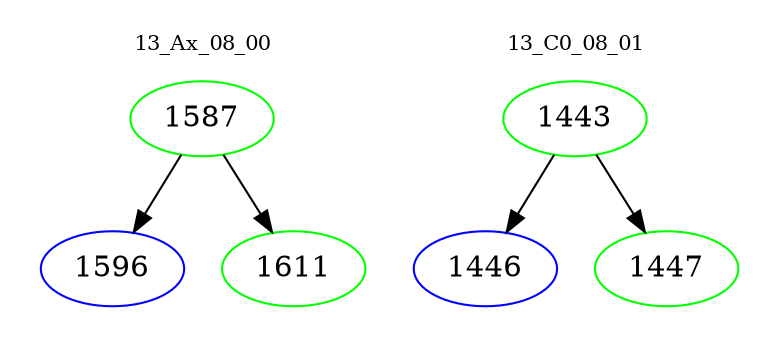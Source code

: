 digraph{
subgraph cluster_0 {
color = white
label = "13_Ax_08_00";
fontsize=10;
T0_1587 [label="1587", color="green"]
T0_1587 -> T0_1596 [color="black"]
T0_1596 [label="1596", color="blue"]
T0_1587 -> T0_1611 [color="black"]
T0_1611 [label="1611", color="green"]
}
subgraph cluster_1 {
color = white
label = "13_C0_08_01";
fontsize=10;
T1_1443 [label="1443", color="green"]
T1_1443 -> T1_1446 [color="black"]
T1_1446 [label="1446", color="blue"]
T1_1443 -> T1_1447 [color="black"]
T1_1447 [label="1447", color="green"]
}
}
